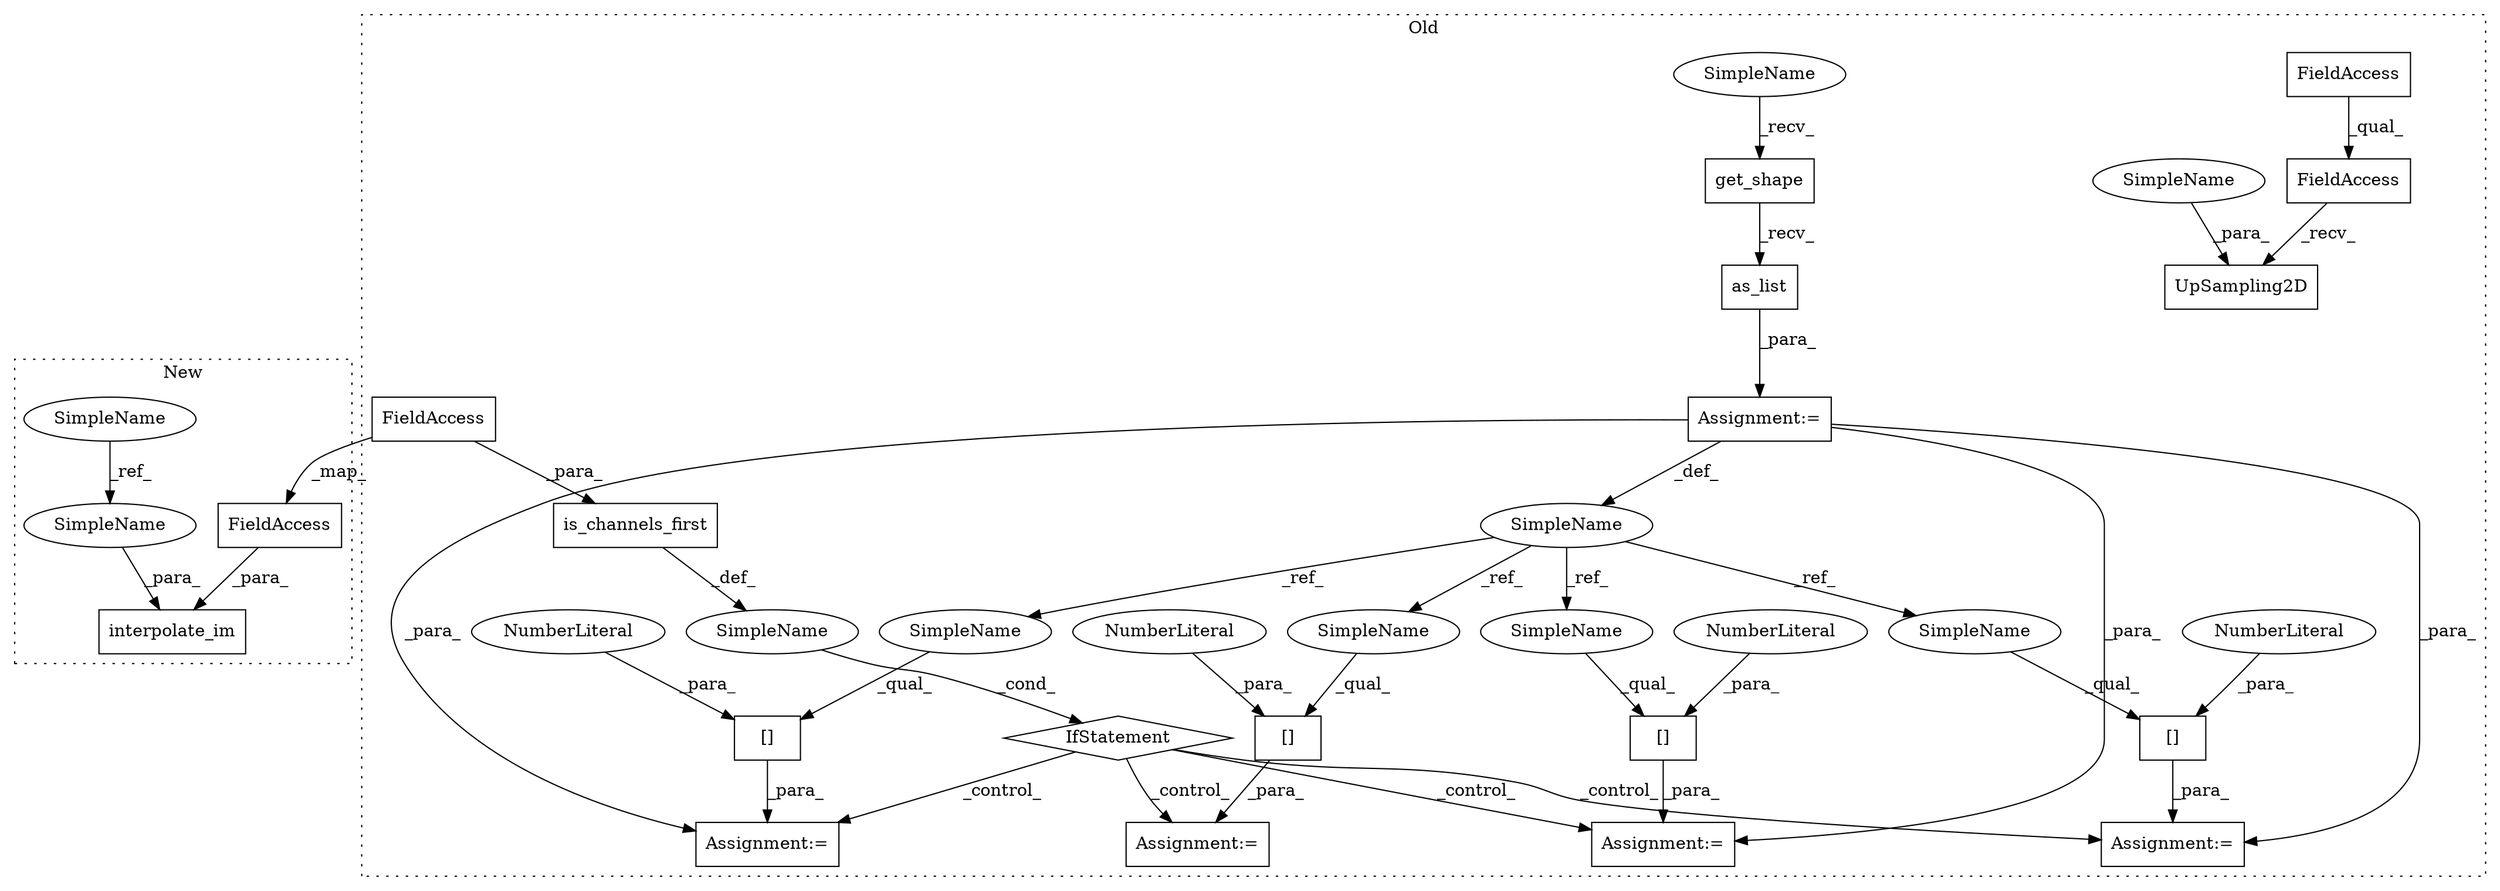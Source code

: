 digraph G {
subgraph cluster0 {
1 [label="is_channels_first" a="32" s="1683,1717" l="18,1" shape="box"];
3 [label="IfStatement" a="25" s="1679,1718" l="4,2" shape="diamond"];
4 [label="SimpleName" a="42" s="" l="" shape="ellipse"];
5 [label="Assignment:=" a="7" s="1797" l="1" shape="box"];
6 [label="[]" a="2" s="1798,1807" l="8,1" shape="box"];
7 [label="NumberLiteral" a="34" s="1806" l="1" shape="ellipse"];
8 [label="SimpleName" a="42" s="1642" l="7" shape="ellipse"];
9 [label="[]" a="2" s="1735,1744" l="8,1" shape="box"];
10 [label="NumberLiteral" a="34" s="1743" l="1" shape="ellipse"];
11 [label="[]" a="2" s="1822,1831" l="8,1" shape="box"];
12 [label="NumberLiteral" a="34" s="1830" l="1" shape="ellipse"];
13 [label="[]" a="2" s="1759,1768" l="8,1" shape="box"];
14 [label="NumberLiteral" a="34" s="1767" l="1" shape="ellipse"];
15 [label="get_shape" a="32" s="1652" l="11" shape="box"];
17 [label="UpSampling2D" a="32" s="1870,1884" l="13,1" shape="box"];
18 [label="FieldAccess" a="22" s="1846" l="23" shape="box"];
19 [label="FieldAccess" a="22" s="1846" l="16" shape="box"];
20 [label="as_list" a="32" s="1664" l="9" shape="box"];
21 [label="Assignment:=" a="7" s="1649" l="1" shape="box"];
22 [label="Assignment:=" a="7" s="1821" l="1" shape="box"];
23 [label="Assignment:=" a="7" s="1734" l="1" shape="box"];
24 [label="Assignment:=" a="7" s="1758" l="1" shape="box"];
25 [label="FieldAccess" a="22" s="1701" l="16" shape="box"];
28 [label="SimpleName" a="42" s="1883" l="1" shape="ellipse"];
29 [label="SimpleName" a="42" s="1650" l="1" shape="ellipse"];
30 [label="SimpleName" a="42" s="1759" l="7" shape="ellipse"];
31 [label="SimpleName" a="42" s="1735" l="7" shape="ellipse"];
32 [label="SimpleName" a="42" s="1798" l="7" shape="ellipse"];
33 [label="SimpleName" a="42" s="1822" l="7" shape="ellipse"];
label = "Old";
style="dotted";
}
subgraph cluster1 {
2 [label="interpolate_im" a="32" s="1653,1695" l="15,1" shape="box"];
16 [label="SimpleName" a="42" s="1630" l="1" shape="ellipse"];
26 [label="FieldAccess" a="22" s="1679" l="16" shape="box"];
27 [label="SimpleName" a="42" s="1668" l="1" shape="ellipse"];
label = "New";
style="dotted";
}
1 -> 4 [label="_def_"];
3 -> 22 [label="_control_"];
3 -> 5 [label="_control_"];
3 -> 24 [label="_control_"];
3 -> 23 [label="_control_"];
4 -> 3 [label="_cond_"];
6 -> 5 [label="_para_"];
7 -> 6 [label="_para_"];
8 -> 30 [label="_ref_"];
8 -> 32 [label="_ref_"];
8 -> 31 [label="_ref_"];
8 -> 33 [label="_ref_"];
9 -> 23 [label="_para_"];
10 -> 9 [label="_para_"];
11 -> 22 [label="_para_"];
12 -> 11 [label="_para_"];
13 -> 24 [label="_para_"];
14 -> 13 [label="_para_"];
15 -> 20 [label="_recv_"];
16 -> 27 [label="_ref_"];
18 -> 17 [label="_recv_"];
19 -> 18 [label="_qual_"];
20 -> 21 [label="_para_"];
21 -> 23 [label="_para_"];
21 -> 8 [label="_def_"];
21 -> 22 [label="_para_"];
21 -> 24 [label="_para_"];
25 -> 1 [label="_para_"];
25 -> 26 [label="_map_"];
26 -> 2 [label="_para_"];
27 -> 2 [label="_para_"];
28 -> 17 [label="_para_"];
29 -> 15 [label="_recv_"];
30 -> 13 [label="_qual_"];
31 -> 9 [label="_qual_"];
32 -> 6 [label="_qual_"];
33 -> 11 [label="_qual_"];
}